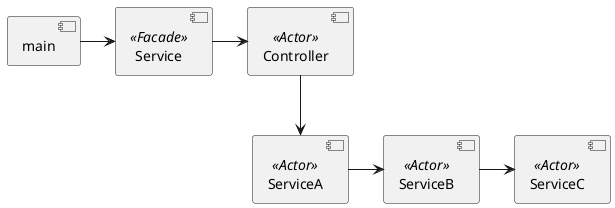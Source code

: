 @startuml Setup

component main
component Service <<Facade>>
component Controller <<Actor>>
component ServiceA <<Actor>>
component ServiceB <<Actor>>
component ServiceC <<Actor>>


main -> Service
Service -> Controller
Controller -down-> ServiceA
ServiceA ->ServiceB
ServiceB -> ServiceC
@enduml
